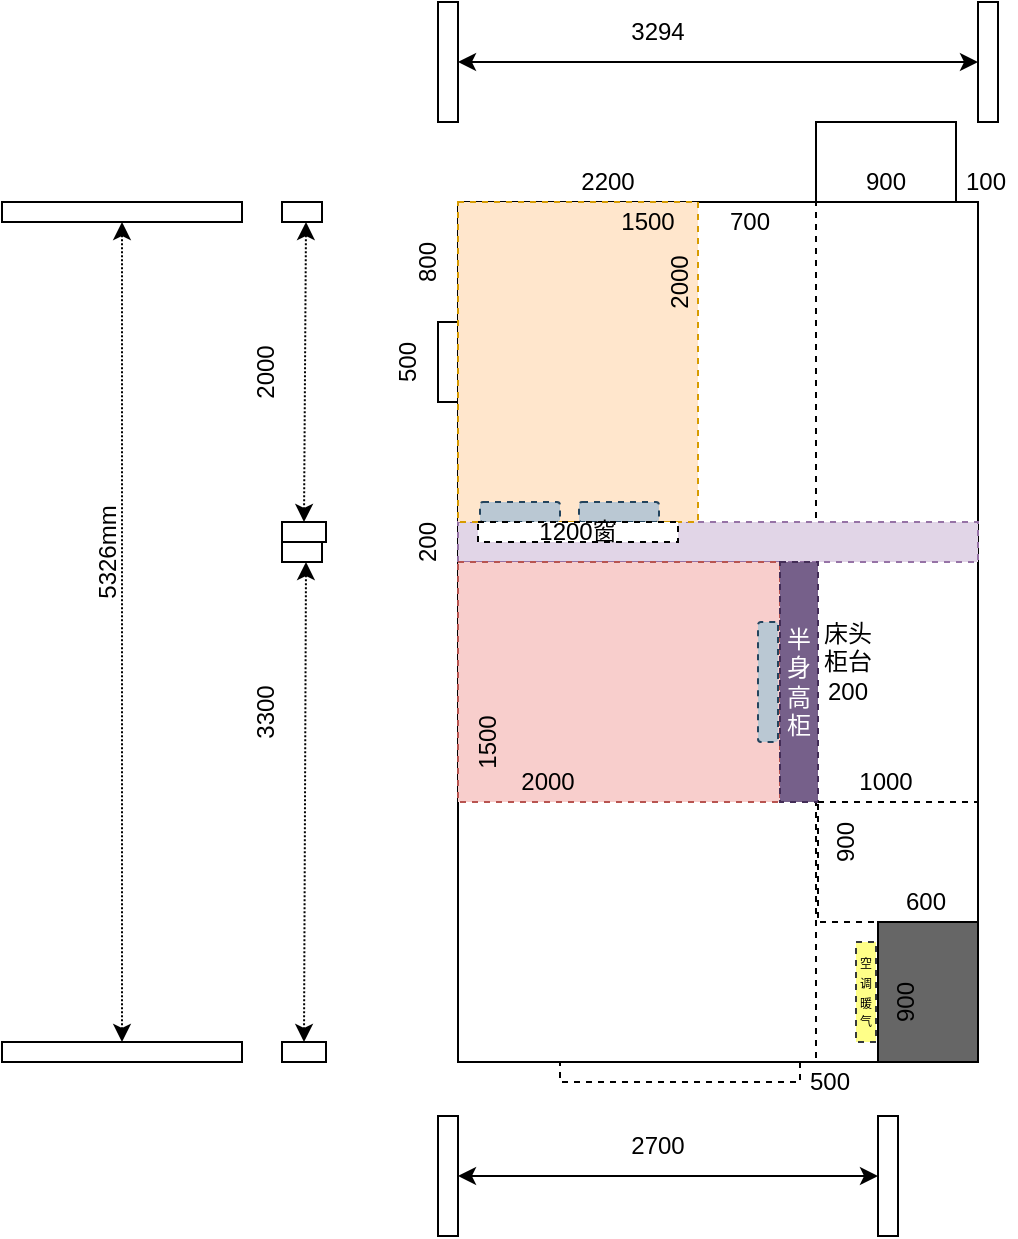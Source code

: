 <mxfile version="20.5.3" type="github">
  <diagram id="uKy1NqKZVqmgJcSpkikJ" name="第 1 页">
    <mxGraphModel dx="1831" dy="552" grid="1" gridSize="10" guides="1" tooltips="1" connect="1" arrows="1" fold="1" page="1" pageScale="1" pageWidth="850" pageHeight="1100" math="0" shadow="0">
      <root>
        <mxCell id="0" />
        <mxCell id="1" parent="0" />
        <mxCell id="xtnMvBPMp24Y1qrJ5Wzl-2" value="" style="rounded=0;whiteSpace=wrap;html=1;" vertex="1" parent="1">
          <mxGeometry x="339" y="80" width="70" height="40" as="geometry" />
        </mxCell>
        <mxCell id="xtnMvBPMp24Y1qrJ5Wzl-1" value="" style="rounded=0;whiteSpace=wrap;html=1;" vertex="1" parent="1">
          <mxGeometry x="160" y="120" width="260" height="430" as="geometry" />
        </mxCell>
        <mxCell id="xtnMvBPMp24Y1qrJ5Wzl-3" value="" style="rounded=0;whiteSpace=wrap;html=1;" vertex="1" parent="1">
          <mxGeometry x="370" y="480" width="50" height="70" as="geometry" />
        </mxCell>
        <mxCell id="xtnMvBPMp24Y1qrJ5Wzl-4" value="" style="rounded=0;whiteSpace=wrap;html=1;" vertex="1" parent="1">
          <mxGeometry x="-68" y="120" width="120" height="10" as="geometry" />
        </mxCell>
        <mxCell id="xtnMvBPMp24Y1qrJ5Wzl-5" value="" style="rounded=0;whiteSpace=wrap;html=1;" vertex="1" parent="1">
          <mxGeometry x="-68" y="540" width="120" height="10" as="geometry" />
        </mxCell>
        <mxCell id="xtnMvBPMp24Y1qrJ5Wzl-6" value="" style="endArrow=classic;startArrow=classic;html=1;rounded=0;exitX=0.5;exitY=0;exitDx=0;exitDy=0;dashed=1;dashPattern=1 1;" edge="1" parent="1" source="xtnMvBPMp24Y1qrJ5Wzl-5">
          <mxGeometry width="50" height="50" relative="1" as="geometry">
            <mxPoint x="-58" y="180" as="sourcePoint" />
            <mxPoint x="-8" y="130" as="targetPoint" />
          </mxGeometry>
        </mxCell>
        <mxCell id="xtnMvBPMp24Y1qrJ5Wzl-7" value="5326mm" style="text;html=1;strokeColor=none;fillColor=none;align=center;verticalAlign=middle;whiteSpace=wrap;rounded=0;rotation=-90;" vertex="1" parent="1">
          <mxGeometry x="-45" y="280" width="60" height="30" as="geometry" />
        </mxCell>
        <mxCell id="xtnMvBPMp24Y1qrJ5Wzl-14" value="" style="rounded=0;whiteSpace=wrap;html=1;" vertex="1" parent="1">
          <mxGeometry x="420" y="20" width="10" height="60" as="geometry" />
        </mxCell>
        <mxCell id="xtnMvBPMp24Y1qrJ5Wzl-15" value="" style="rounded=0;whiteSpace=wrap;html=1;" vertex="1" parent="1">
          <mxGeometry x="150" y="20" width="10" height="60" as="geometry" />
        </mxCell>
        <mxCell id="xtnMvBPMp24Y1qrJ5Wzl-16" value="" style="endArrow=classic;startArrow=classic;html=1;rounded=0;exitX=1;exitY=0.5;exitDx=0;exitDy=0;entryX=0;entryY=0.5;entryDx=0;entryDy=0;" edge="1" parent="1" source="xtnMvBPMp24Y1qrJ5Wzl-15" target="xtnMvBPMp24Y1qrJ5Wzl-14">
          <mxGeometry width="50" height="50" relative="1" as="geometry">
            <mxPoint x="400" y="220" as="sourcePoint" />
            <mxPoint x="450" y="170" as="targetPoint" />
          </mxGeometry>
        </mxCell>
        <mxCell id="xtnMvBPMp24Y1qrJ5Wzl-17" value="3294" style="text;html=1;strokeColor=none;fillColor=none;align=center;verticalAlign=middle;whiteSpace=wrap;rounded=0;rotation=0;" vertex="1" parent="1">
          <mxGeometry x="230" y="20" width="60" height="30" as="geometry" />
        </mxCell>
        <mxCell id="xtnMvBPMp24Y1qrJ5Wzl-18" value="900" style="text;html=1;strokeColor=none;fillColor=none;align=center;verticalAlign=middle;whiteSpace=wrap;rounded=0;rotation=0;" vertex="1" parent="1">
          <mxGeometry x="359" y="100" width="30" height="20" as="geometry" />
        </mxCell>
        <mxCell id="xtnMvBPMp24Y1qrJ5Wzl-19" value="100" style="text;html=1;strokeColor=none;fillColor=none;align=center;verticalAlign=middle;whiteSpace=wrap;rounded=0;rotation=0;" vertex="1" parent="1">
          <mxGeometry x="409" y="100" width="30" height="20" as="geometry" />
        </mxCell>
        <mxCell id="xtnMvBPMp24Y1qrJ5Wzl-20" value="2200" style="text;html=1;strokeColor=none;fillColor=none;align=center;verticalAlign=middle;whiteSpace=wrap;rounded=0;rotation=0;" vertex="1" parent="1">
          <mxGeometry x="220" y="100" width="30" height="20" as="geometry" />
        </mxCell>
        <mxCell id="xtnMvBPMp24Y1qrJ5Wzl-21" value="600" style="text;html=1;strokeColor=none;fillColor=none;align=center;verticalAlign=middle;whiteSpace=wrap;rounded=0;rotation=0;" vertex="1" parent="1">
          <mxGeometry x="379" y="460" width="30" height="20" as="geometry" />
        </mxCell>
        <mxCell id="xtnMvBPMp24Y1qrJ5Wzl-22" value="900" style="text;html=1;strokeColor=none;fillColor=none;align=center;verticalAlign=middle;whiteSpace=wrap;rounded=0;rotation=-90;" vertex="1" parent="1">
          <mxGeometry x="359" y="510" width="30" height="20" as="geometry" />
        </mxCell>
        <mxCell id="xtnMvBPMp24Y1qrJ5Wzl-23" value="" style="rounded=0;whiteSpace=wrap;html=1;" vertex="1" parent="1">
          <mxGeometry x="150" y="180" width="10" height="40" as="geometry" />
        </mxCell>
        <mxCell id="xtnMvBPMp24Y1qrJ5Wzl-24" value="500" style="text;html=1;strokeColor=none;fillColor=none;align=center;verticalAlign=middle;whiteSpace=wrap;rounded=0;rotation=-90;" vertex="1" parent="1">
          <mxGeometry x="120" y="190" width="30" height="20" as="geometry" />
        </mxCell>
        <mxCell id="xtnMvBPMp24Y1qrJ5Wzl-25" value="800" style="text;html=1;strokeColor=none;fillColor=none;align=center;verticalAlign=middle;whiteSpace=wrap;rounded=0;rotation=-90;" vertex="1" parent="1">
          <mxGeometry x="130" y="140" width="30" height="20" as="geometry" />
        </mxCell>
        <mxCell id="xtnMvBPMp24Y1qrJ5Wzl-26" value="" style="rounded=0;whiteSpace=wrap;html=1;fillColor=none;dashed=1;" vertex="1" parent="1">
          <mxGeometry x="339" y="120" width="81" height="430" as="geometry" />
        </mxCell>
        <mxCell id="xtnMvBPMp24Y1qrJ5Wzl-27" value="" style="rounded=0;whiteSpace=wrap;html=1;dashed=1;fillColor=none;" vertex="1" parent="1">
          <mxGeometry x="211" y="550" width="120" height="10" as="geometry" />
        </mxCell>
        <mxCell id="xtnMvBPMp24Y1qrJ5Wzl-28" value="500" style="text;html=1;strokeColor=none;fillColor=none;align=center;verticalAlign=middle;whiteSpace=wrap;rounded=0;rotation=0;" vertex="1" parent="1">
          <mxGeometry x="331" y="550" width="30" height="20" as="geometry" />
        </mxCell>
        <mxCell id="xtnMvBPMp24Y1qrJ5Wzl-34" value="" style="rounded=0;whiteSpace=wrap;html=1;" vertex="1" parent="1">
          <mxGeometry x="370" y="577" width="10" height="60" as="geometry" />
        </mxCell>
        <mxCell id="xtnMvBPMp24Y1qrJ5Wzl-35" value="" style="rounded=0;whiteSpace=wrap;html=1;" vertex="1" parent="1">
          <mxGeometry x="150" y="577" width="10" height="60" as="geometry" />
        </mxCell>
        <mxCell id="xtnMvBPMp24Y1qrJ5Wzl-36" value="" style="endArrow=classic;startArrow=classic;html=1;rounded=0;exitX=1;exitY=0.5;exitDx=0;exitDy=0;entryX=0;entryY=0.5;entryDx=0;entryDy=0;" edge="1" parent="1" source="xtnMvBPMp24Y1qrJ5Wzl-35" target="xtnMvBPMp24Y1qrJ5Wzl-34">
          <mxGeometry width="50" height="50" relative="1" as="geometry">
            <mxPoint x="400" y="777" as="sourcePoint" />
            <mxPoint x="450" y="727" as="targetPoint" />
          </mxGeometry>
        </mxCell>
        <mxCell id="xtnMvBPMp24Y1qrJ5Wzl-37" value="2700" style="text;html=1;strokeColor=none;fillColor=none;align=center;verticalAlign=middle;whiteSpace=wrap;rounded=0;rotation=0;" vertex="1" parent="1">
          <mxGeometry x="230" y="577" width="60" height="30" as="geometry" />
        </mxCell>
        <mxCell id="xtnMvBPMp24Y1qrJ5Wzl-38" value="" style="rounded=0;whiteSpace=wrap;html=1;dashed=1;fillColor=#e1d5e7;strokeColor=#9673a6;" vertex="1" parent="1">
          <mxGeometry x="160" y="280" width="260" height="20" as="geometry" />
        </mxCell>
        <mxCell id="xtnMvBPMp24Y1qrJ5Wzl-39" value="200" style="text;html=1;strokeColor=none;fillColor=none;align=center;verticalAlign=middle;whiteSpace=wrap;rounded=0;rotation=-90;" vertex="1" parent="1">
          <mxGeometry x="130" y="280" width="30" height="20" as="geometry" />
        </mxCell>
        <mxCell id="xtnMvBPMp24Y1qrJ5Wzl-40" value="" style="rounded=0;whiteSpace=wrap;html=1;" vertex="1" parent="1">
          <mxGeometry x="72" y="120" width="20" height="10" as="geometry" />
        </mxCell>
        <mxCell id="xtnMvBPMp24Y1qrJ5Wzl-41" value="" style="rounded=0;whiteSpace=wrap;html=1;" vertex="1" parent="1">
          <mxGeometry x="72" y="280" width="22" height="10" as="geometry" />
        </mxCell>
        <mxCell id="xtnMvBPMp24Y1qrJ5Wzl-42" value="" style="endArrow=classic;startArrow=classic;html=1;rounded=0;exitX=0.5;exitY=0;exitDx=0;exitDy=0;dashed=1;dashPattern=1 1;" edge="1" parent="1" source="xtnMvBPMp24Y1qrJ5Wzl-41">
          <mxGeometry width="50" height="50" relative="1" as="geometry">
            <mxPoint x="34" y="180" as="sourcePoint" />
            <mxPoint x="84" y="130" as="targetPoint" />
          </mxGeometry>
        </mxCell>
        <mxCell id="xtnMvBPMp24Y1qrJ5Wzl-43" value="2000" style="text;html=1;strokeColor=none;fillColor=none;align=center;verticalAlign=middle;whiteSpace=wrap;rounded=0;rotation=-90;" vertex="1" parent="1">
          <mxGeometry x="34" y="190" width="60" height="30" as="geometry" />
        </mxCell>
        <mxCell id="xtnMvBPMp24Y1qrJ5Wzl-45" value="" style="rounded=0;whiteSpace=wrap;html=1;dashed=1;fillColor=#ffe6cc;strokeColor=#d79b00;" vertex="1" parent="1">
          <mxGeometry x="160" y="120" width="120" height="160" as="geometry" />
        </mxCell>
        <mxCell id="xtnMvBPMp24Y1qrJ5Wzl-47" value="" style="rounded=0;whiteSpace=wrap;html=1;" vertex="1" parent="1">
          <mxGeometry x="72" y="290" width="20" height="10" as="geometry" />
        </mxCell>
        <mxCell id="xtnMvBPMp24Y1qrJ5Wzl-48" value="" style="rounded=0;whiteSpace=wrap;html=1;" vertex="1" parent="1">
          <mxGeometry x="72" y="540" width="22" height="10" as="geometry" />
        </mxCell>
        <mxCell id="xtnMvBPMp24Y1qrJ5Wzl-49" value="" style="endArrow=classic;startArrow=classic;html=1;rounded=0;exitX=0.5;exitY=0;exitDx=0;exitDy=0;dashed=1;dashPattern=1 1;" edge="1" parent="1" source="xtnMvBPMp24Y1qrJ5Wzl-48">
          <mxGeometry width="50" height="50" relative="1" as="geometry">
            <mxPoint x="34" y="350" as="sourcePoint" />
            <mxPoint x="84" y="300" as="targetPoint" />
          </mxGeometry>
        </mxCell>
        <mxCell id="xtnMvBPMp24Y1qrJ5Wzl-50" value="3300" style="text;html=1;strokeColor=none;fillColor=none;align=center;verticalAlign=middle;whiteSpace=wrap;rounded=0;rotation=-90;" vertex="1" parent="1">
          <mxGeometry x="34" y="360" width="60" height="30" as="geometry" />
        </mxCell>
        <mxCell id="xtnMvBPMp24Y1qrJ5Wzl-51" value="" style="rounded=0;whiteSpace=wrap;html=1;dashed=1;fillColor=#f8cecc;strokeColor=#b85450;" vertex="1" parent="1">
          <mxGeometry x="160" y="300" width="161" height="120" as="geometry" />
        </mxCell>
        <mxCell id="xtnMvBPMp24Y1qrJ5Wzl-52" value="半身高柜" style="rounded=0;whiteSpace=wrap;html=1;dashed=1;fillColor=#76608a;fontColor=#ffffff;strokeColor=#432D57;" vertex="1" parent="1">
          <mxGeometry x="321" y="300" width="19" height="120" as="geometry" />
        </mxCell>
        <mxCell id="xtnMvBPMp24Y1qrJ5Wzl-53" value="床头柜台&lt;br&gt;200" style="text;html=1;strokeColor=none;fillColor=none;align=center;verticalAlign=middle;whiteSpace=wrap;rounded=0;rotation=0;" vertex="1" parent="1">
          <mxGeometry x="340" y="340" width="30" height="20" as="geometry" />
        </mxCell>
        <mxCell id="xtnMvBPMp24Y1qrJ5Wzl-54" value="1500" style="text;html=1;strokeColor=none;fillColor=none;align=center;verticalAlign=middle;whiteSpace=wrap;rounded=0;rotation=0;" vertex="1" parent="1">
          <mxGeometry x="240" y="120" width="30" height="20" as="geometry" />
        </mxCell>
        <mxCell id="xtnMvBPMp24Y1qrJ5Wzl-55" value="2000" style="text;html=1;strokeColor=none;fillColor=none;align=center;verticalAlign=middle;whiteSpace=wrap;rounded=0;rotation=-90;" vertex="1" parent="1">
          <mxGeometry x="256" y="150" width="30" height="20" as="geometry" />
        </mxCell>
        <mxCell id="xtnMvBPMp24Y1qrJ5Wzl-56" value="2000" style="text;html=1;strokeColor=none;fillColor=none;align=center;verticalAlign=middle;whiteSpace=wrap;rounded=0;rotation=0;" vertex="1" parent="1">
          <mxGeometry x="190" y="400" width="30" height="20" as="geometry" />
        </mxCell>
        <mxCell id="xtnMvBPMp24Y1qrJ5Wzl-57" value="1500" style="text;html=1;strokeColor=none;fillColor=none;align=center;verticalAlign=middle;whiteSpace=wrap;rounded=0;rotation=-90;" vertex="1" parent="1">
          <mxGeometry x="160" y="380" width="30" height="20" as="geometry" />
        </mxCell>
        <mxCell id="xtnMvBPMp24Y1qrJ5Wzl-59" value="" style="rounded=1;whiteSpace=wrap;html=1;dashed=1;fillColor=#bac8d3;strokeColor=#23445d;" vertex="1" parent="1">
          <mxGeometry x="171" y="270" width="40" height="10" as="geometry" />
        </mxCell>
        <mxCell id="xtnMvBPMp24Y1qrJ5Wzl-60" value="" style="rounded=1;whiteSpace=wrap;html=1;dashed=1;fillColor=#bac8d3;strokeColor=#23445d;" vertex="1" parent="1">
          <mxGeometry x="220.5" y="270" width="40" height="10" as="geometry" />
        </mxCell>
        <mxCell id="xtnMvBPMp24Y1qrJ5Wzl-61" value="" style="rounded=1;whiteSpace=wrap;html=1;dashed=1;fillColor=#bac8d3;strokeColor=#23445d;direction=south;" vertex="1" parent="1">
          <mxGeometry x="310" y="330" width="10" height="60" as="geometry" />
        </mxCell>
        <mxCell id="xtnMvBPMp24Y1qrJ5Wzl-62" value="700" style="text;html=1;strokeColor=none;fillColor=none;align=center;verticalAlign=middle;whiteSpace=wrap;rounded=0;rotation=0;" vertex="1" parent="1">
          <mxGeometry x="291" y="120" width="30" height="20" as="geometry" />
        </mxCell>
        <mxCell id="xtnMvBPMp24Y1qrJ5Wzl-63" value="1200窗" style="rounded=0;whiteSpace=wrap;html=1;dashed=1;" vertex="1" parent="1">
          <mxGeometry x="170" y="280" width="100" height="10" as="geometry" />
        </mxCell>
        <mxCell id="xtnMvBPMp24Y1qrJ5Wzl-64" value="" style="rounded=0;whiteSpace=wrap;html=1;dashed=1;fillColor=none;" vertex="1" parent="1">
          <mxGeometry x="340" y="420" width="80" height="60" as="geometry" />
        </mxCell>
        <mxCell id="xtnMvBPMp24Y1qrJ5Wzl-65" value="1000" style="text;html=1;strokeColor=none;fillColor=none;align=center;verticalAlign=middle;whiteSpace=wrap;rounded=0;rotation=0;" vertex="1" parent="1">
          <mxGeometry x="359" y="400" width="30" height="20" as="geometry" />
        </mxCell>
        <mxCell id="xtnMvBPMp24Y1qrJ5Wzl-66" value="900" style="text;html=1;strokeColor=none;fillColor=none;align=center;verticalAlign=middle;whiteSpace=wrap;rounded=0;rotation=-90;" vertex="1" parent="1">
          <mxGeometry x="339" y="430" width="30" height="20" as="geometry" />
        </mxCell>
        <mxCell id="xtnMvBPMp24Y1qrJ5Wzl-67" value="&lt;font face=&quot;Verdana&quot;&gt;&lt;span style=&quot;font-size: 6px;&quot;&gt;空调暖气&lt;br&gt;&lt;/span&gt;&lt;/font&gt;" style="rounded=0;whiteSpace=wrap;html=1;dashed=1;fillColor=#ffff88;strokeColor=#36393d;fontSize=8;" vertex="1" parent="1">
          <mxGeometry x="359" y="490" width="10" height="50" as="geometry" />
        </mxCell>
        <mxCell id="xtnMvBPMp24Y1qrJ5Wzl-68" value="" style="rounded=0;whiteSpace=wrap;html=1;fontFamily=Verdana;fontSize=6;fillColor=#666666;fillStyle=auto;" vertex="1" parent="1">
          <mxGeometry x="370" y="480" width="50" height="70" as="geometry" />
        </mxCell>
        <mxCell id="xtnMvBPMp24Y1qrJ5Wzl-69" value="900" style="text;html=1;strokeColor=none;fillColor=none;align=center;verticalAlign=middle;whiteSpace=wrap;rounded=0;rotation=-90;" vertex="1" parent="1">
          <mxGeometry x="369" y="510" width="30" height="20" as="geometry" />
        </mxCell>
      </root>
    </mxGraphModel>
  </diagram>
</mxfile>
